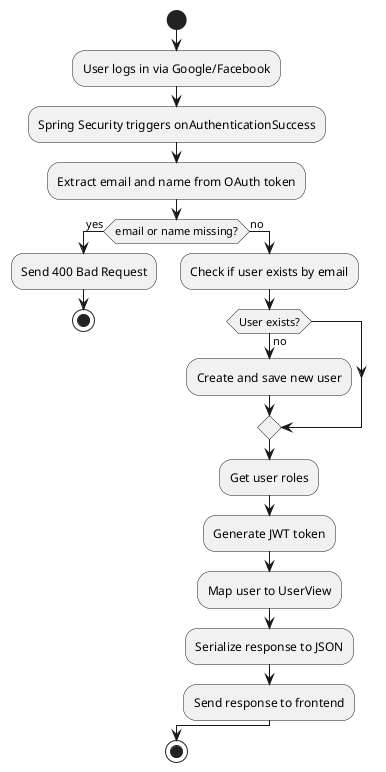 @startuml
start

:User logs in via Google/Facebook;

:Spring Security triggers onAuthenticationSuccess;

:Extract email and name from OAuth token;


if (email or name missing?) then (yes)
  :Send 400 Bad Request;
  stop
else (no)
  :Check if user exists by email;

  if (User exists?) then (no)
    :Create and save new user;
  endif

  :Get user roles;
  :Generate JWT token;
  :Map user to UserView;
  :Serialize response to JSON;
  :Send response to frontend;
endif

stop
@enduml
